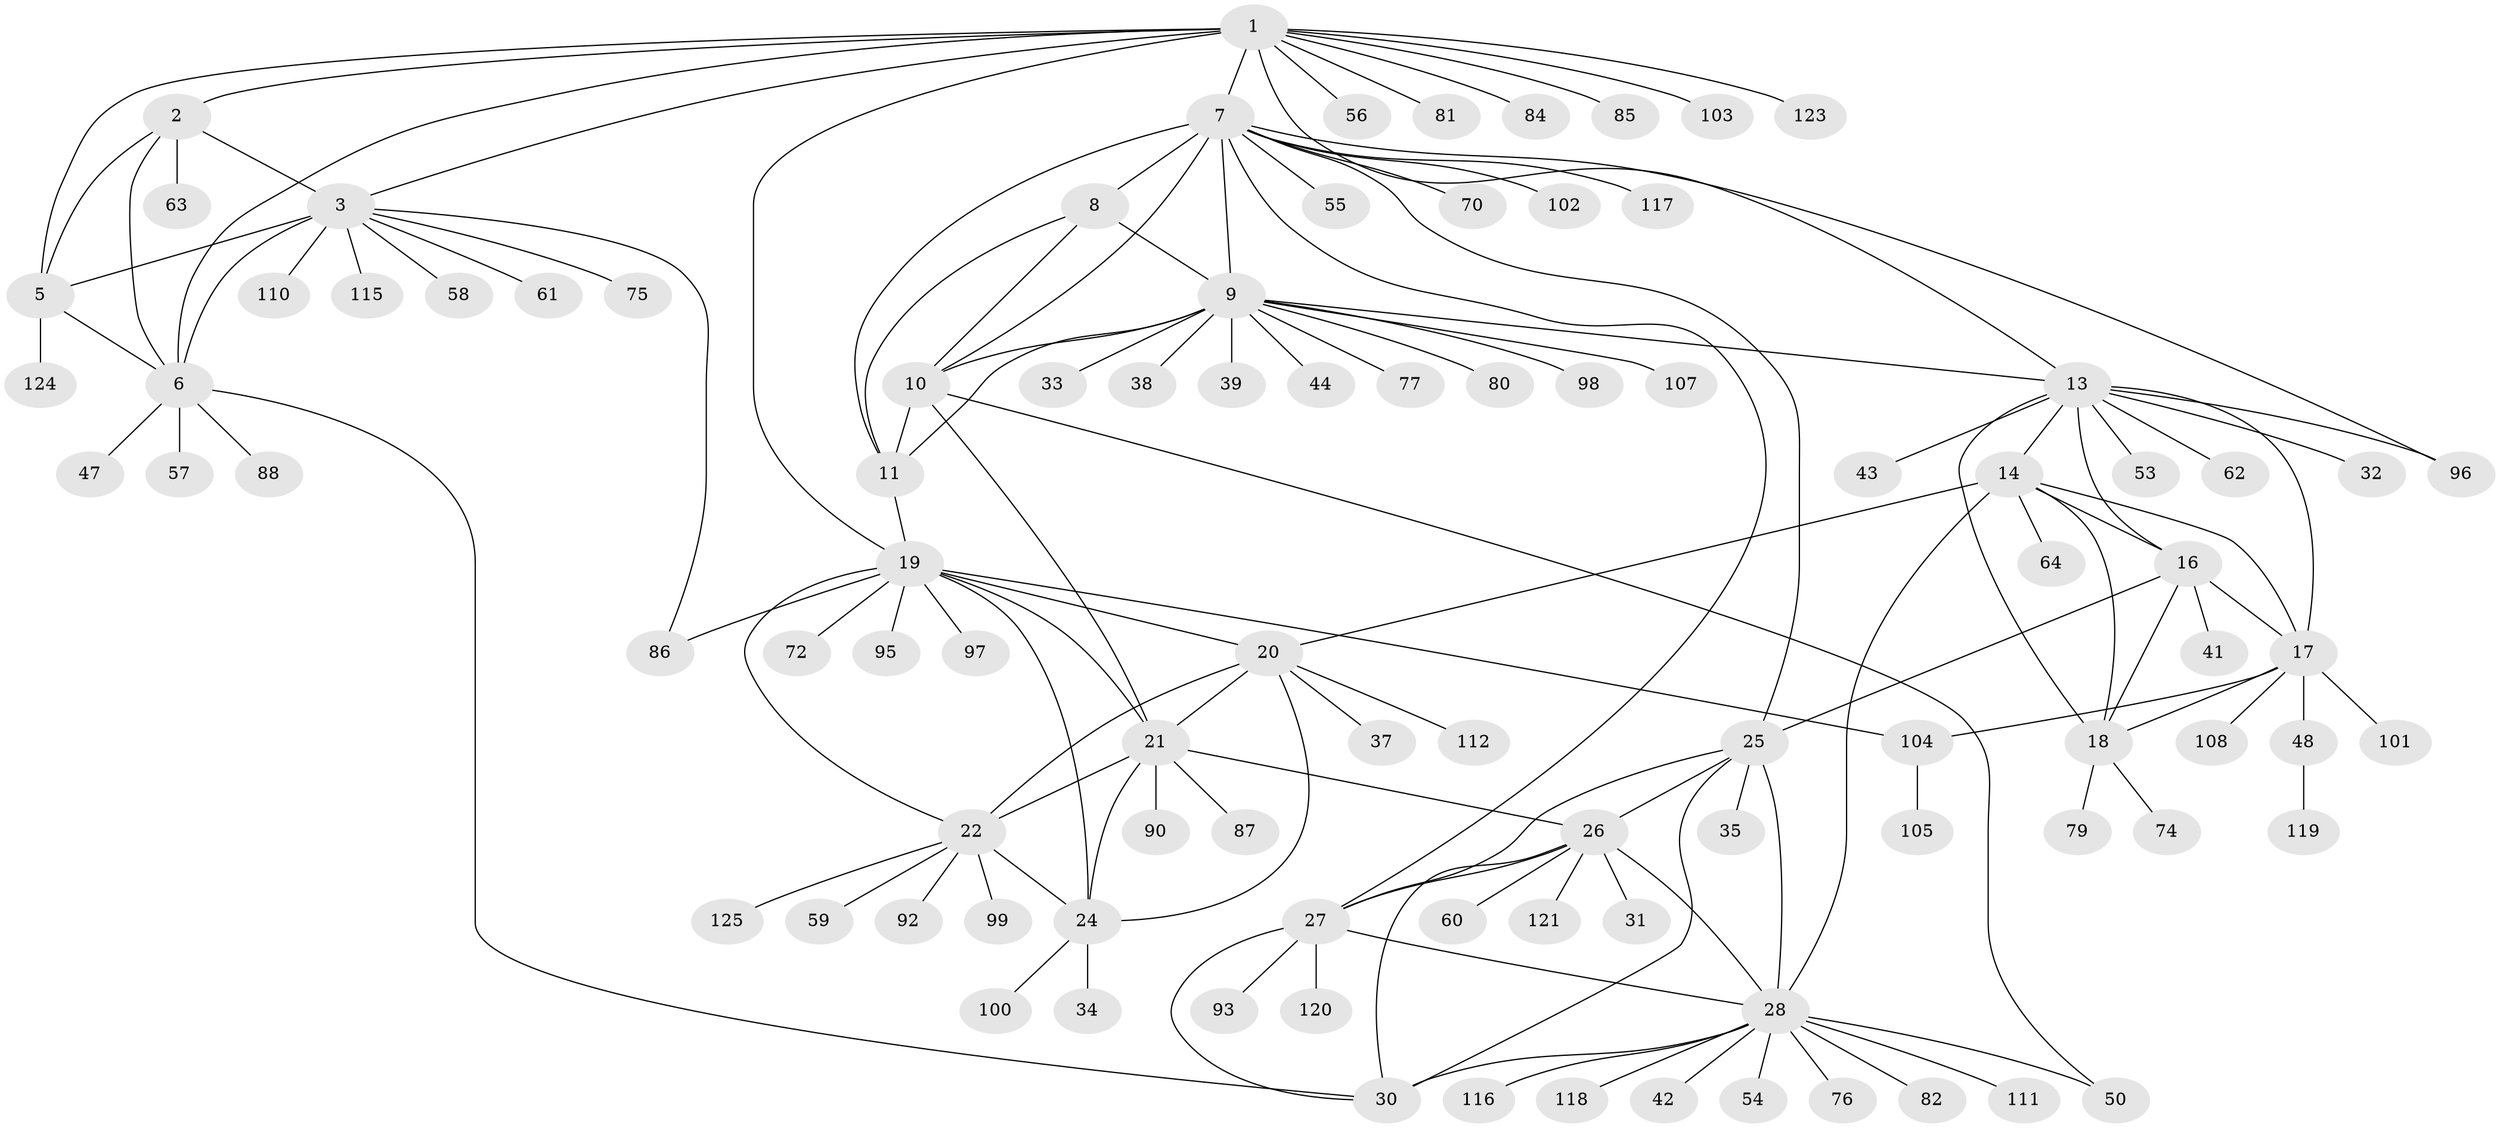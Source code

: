 // Generated by graph-tools (version 1.1) at 2025/24/03/03/25 07:24:15]
// undirected, 96 vertices, 138 edges
graph export_dot {
graph [start="1"]
  node [color=gray90,style=filled];
  1 [super="+91"];
  2 [super="+49"];
  3 [super="+4"];
  5 [super="+65"];
  6 [super="+51"];
  7 [super="+12"];
  8 [super="+73"];
  9 [super="+36"];
  10 [super="+94"];
  11;
  13 [super="+15"];
  14 [super="+45"];
  16 [super="+113"];
  17 [super="+66"];
  18;
  19 [super="+83"];
  20 [super="+114"];
  21 [super="+23"];
  22 [super="+68"];
  24 [super="+71"];
  25 [super="+78"];
  26 [super="+46"];
  27 [super="+89"];
  28 [super="+29"];
  30 [super="+67"];
  31 [super="+40"];
  32;
  33;
  34;
  35;
  37;
  38;
  39;
  41;
  42;
  43;
  44 [super="+69"];
  47 [super="+109"];
  48;
  50 [super="+52"];
  53;
  54;
  55;
  56;
  57;
  58;
  59;
  60 [super="+122"];
  61;
  62;
  63;
  64;
  70 [super="+106"];
  72;
  74;
  75;
  76;
  77;
  79;
  80;
  81;
  82;
  84;
  85;
  86;
  87;
  88;
  90;
  92;
  93;
  95;
  96;
  97;
  98;
  99;
  100;
  101;
  102;
  103;
  104;
  105;
  107;
  108;
  110;
  111;
  112;
  115;
  116;
  117;
  118;
  119;
  120;
  121;
  123;
  124;
  125;
  1 -- 2;
  1 -- 3 [weight=2];
  1 -- 5;
  1 -- 6;
  1 -- 19;
  1 -- 56;
  1 -- 81;
  1 -- 84;
  1 -- 85;
  1 -- 103;
  1 -- 123;
  1 -- 13;
  1 -- 7;
  2 -- 3 [weight=2];
  2 -- 5;
  2 -- 6;
  2 -- 63;
  3 -- 5 [weight=2];
  3 -- 6 [weight=2];
  3 -- 75;
  3 -- 115;
  3 -- 110;
  3 -- 86;
  3 -- 58;
  3 -- 61;
  5 -- 6;
  5 -- 124;
  6 -- 30;
  6 -- 47;
  6 -- 88;
  6 -- 57;
  7 -- 8 [weight=2];
  7 -- 9 [weight=2];
  7 -- 10 [weight=2];
  7 -- 11 [weight=2];
  7 -- 25;
  7 -- 96;
  7 -- 102;
  7 -- 70;
  7 -- 117;
  7 -- 55;
  7 -- 27;
  8 -- 9;
  8 -- 10;
  8 -- 11;
  9 -- 10;
  9 -- 11;
  9 -- 13;
  9 -- 33;
  9 -- 38;
  9 -- 39;
  9 -- 44;
  9 -- 80;
  9 -- 98;
  9 -- 107;
  9 -- 77;
  10 -- 11;
  10 -- 21;
  10 -- 50;
  11 -- 19;
  13 -- 14 [weight=2];
  13 -- 16 [weight=2];
  13 -- 17 [weight=2];
  13 -- 18 [weight=2];
  13 -- 32;
  13 -- 43;
  13 -- 53;
  13 -- 62;
  13 -- 96;
  14 -- 16;
  14 -- 17;
  14 -- 18;
  14 -- 20;
  14 -- 28;
  14 -- 64;
  16 -- 17;
  16 -- 18;
  16 -- 41;
  16 -- 25;
  17 -- 18;
  17 -- 48;
  17 -- 101;
  17 -- 104;
  17 -- 108;
  18 -- 74;
  18 -- 79;
  19 -- 20;
  19 -- 21 [weight=2];
  19 -- 22;
  19 -- 24;
  19 -- 72;
  19 -- 86;
  19 -- 95;
  19 -- 97;
  19 -- 104;
  20 -- 21 [weight=2];
  20 -- 22;
  20 -- 24;
  20 -- 37;
  20 -- 112;
  21 -- 22 [weight=2];
  21 -- 24 [weight=2];
  21 -- 90;
  21 -- 87;
  21 -- 26;
  22 -- 24;
  22 -- 59;
  22 -- 92;
  22 -- 99;
  22 -- 125;
  24 -- 34;
  24 -- 100;
  25 -- 26;
  25 -- 27;
  25 -- 28 [weight=2];
  25 -- 30;
  25 -- 35;
  26 -- 27;
  26 -- 28 [weight=2];
  26 -- 30;
  26 -- 31;
  26 -- 60;
  26 -- 121;
  27 -- 28 [weight=2];
  27 -- 30;
  27 -- 93;
  27 -- 120;
  28 -- 30 [weight=2];
  28 -- 76;
  28 -- 116;
  28 -- 42;
  28 -- 111;
  28 -- 50;
  28 -- 82;
  28 -- 54;
  28 -- 118;
  48 -- 119;
  104 -- 105;
}
